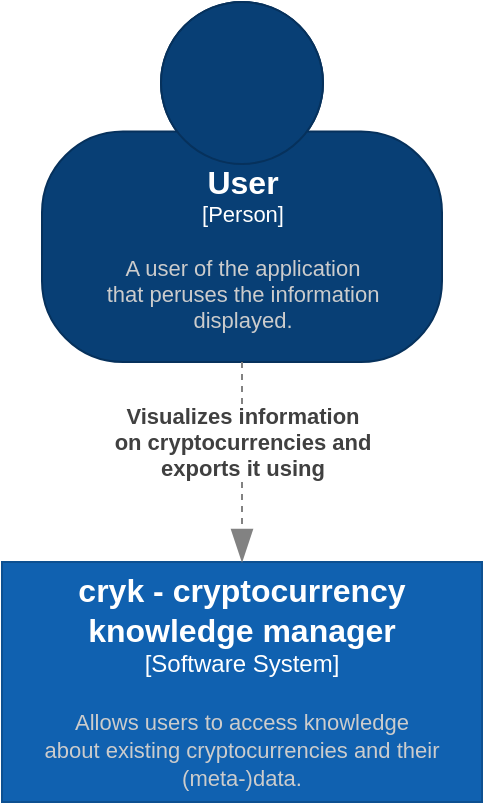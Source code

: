 <mxfile version="20.6.0" type="google"><diagram id="xKd3mFMr3HwWVmjxKaAD" name="Level1"><mxGraphModel dx="1209" dy="627" grid="1" gridSize="10" guides="1" tooltips="1" connect="1" arrows="1" fold="1" page="1" pageScale="1" pageWidth="304" pageHeight="454" math="0" shadow="0"><root><mxCell id="0"/><mxCell id="1" parent="0"/><object placeholders="1" c4Name="User" c4Type="Person" c4Description="A user of the application&#10;that peruses the information&#10;displayed." label="&lt;font style=&quot;font-size: 16px&quot;&gt;&lt;b&gt;%c4Name%&lt;/b&gt;&lt;/font&gt;&lt;div&gt;[%c4Type%]&lt;/div&gt;&lt;br&gt;&lt;div&gt;&lt;font style=&quot;font-size: 11px&quot;&gt;&lt;font color=&quot;#cccccc&quot;&gt;%c4Description%&lt;/font&gt;&lt;/div&gt;" id="ZNcJ0aqmqYBKRZopqf-d-1"><mxCell style="html=1;fontSize=11;dashed=0;whitespace=wrap;fillColor=#083F75;strokeColor=#06315C;fontColor=#ffffff;shape=mxgraph.c4.person2;align=center;metaEdit=1;points=[[0.5,0,0],[1,0.5,0],[1,0.75,0],[0.75,1,0],[0.5,1,0],[0.25,1,0],[0,0.75,0],[0,0.5,0]];resizable=0;" parent="1" vertex="1"><mxGeometry x="52" y="27" width="200" height="180" as="geometry"/></mxCell></object><object placeholders="1" c4Name="cryk - cryptocurrency&#10;knowledge manager" c4Type="Software System" c4Description="Allows users to access knowledge&#10;about existing cryptocurrencies and their (meta-)data." label="&lt;font style=&quot;font-size: 16px&quot;&gt;&lt;b&gt;%c4Name%&lt;/b&gt;&lt;/font&gt;&lt;div&gt;[%c4Type%]&lt;/div&gt;&lt;br&gt;&lt;div&gt;&lt;font style=&quot;font-size: 11px&quot;&gt;&lt;font color=&quot;#cccccc&quot;&gt;%c4Description%&lt;/font&gt;&lt;/div&gt;" id="ZNcJ0aqmqYBKRZopqf-d-2"><mxCell style="rounded=0;whiteSpace=wrap;html=1;labelBackgroundColor=none;fillColor=#1061B0;fontColor=#ffffff;align=center;arcSize=10;strokeColor=#0D5091;metaEdit=1;resizable=0;points=[[0.25,0,0],[0.5,0,0],[0.75,0,0],[1,0.25,0],[1,0.5,0],[1,0.75,0],[0.75,1,0],[0.5,1,0],[0.25,1,0],[0,0.75,0],[0,0.5,0],[0,0.25,0]];sketch=0;glass=0;shadow=0;" parent="1" vertex="1"><mxGeometry x="32" y="307" width="240" height="120" as="geometry"/></mxCell></object><object placeholders="1" c4Type="Relationship" c4Description="Visualizes information&#10;on cryptocurrencies and&#10;exports it using" label="&lt;div style=&quot;text-align: left; font-size: 11px;&quot;&gt;&lt;div style=&quot;text-align: center; font-size: 11px;&quot;&gt;&lt;b style=&quot;font-size: 11px;&quot;&gt;%c4Description%&lt;/b&gt;&lt;/div&gt;&lt;/div&gt;" id="6BgMIpfrivDwmIrPy1A4-1"><mxCell style="endArrow=blockThin;html=1;fontSize=11;fontColor=#404040;strokeWidth=1;endFill=1;strokeColor=#828282;elbow=vertical;metaEdit=1;endSize=14;startSize=14;jumpStyle=arc;jumpSize=16;rounded=0;edgeStyle=orthogonalEdgeStyle;dashed=1;entryX=0.5;entryY=0;entryDx=0;entryDy=0;entryPerimeter=0;exitX=0.5;exitY=1;exitDx=0;exitDy=0;exitPerimeter=0;" parent="1" source="ZNcJ0aqmqYBKRZopqf-d-1" target="ZNcJ0aqmqYBKRZopqf-d-2" edge="1"><mxGeometry x="-0.2" width="240" relative="1" as="geometry"><mxPoint x="-94" y="257" as="sourcePoint"/><mxPoint x="146" y="257" as="targetPoint"/><mxPoint as="offset"/></mxGeometry></mxCell></object></root></mxGraphModel></diagram></mxfile>